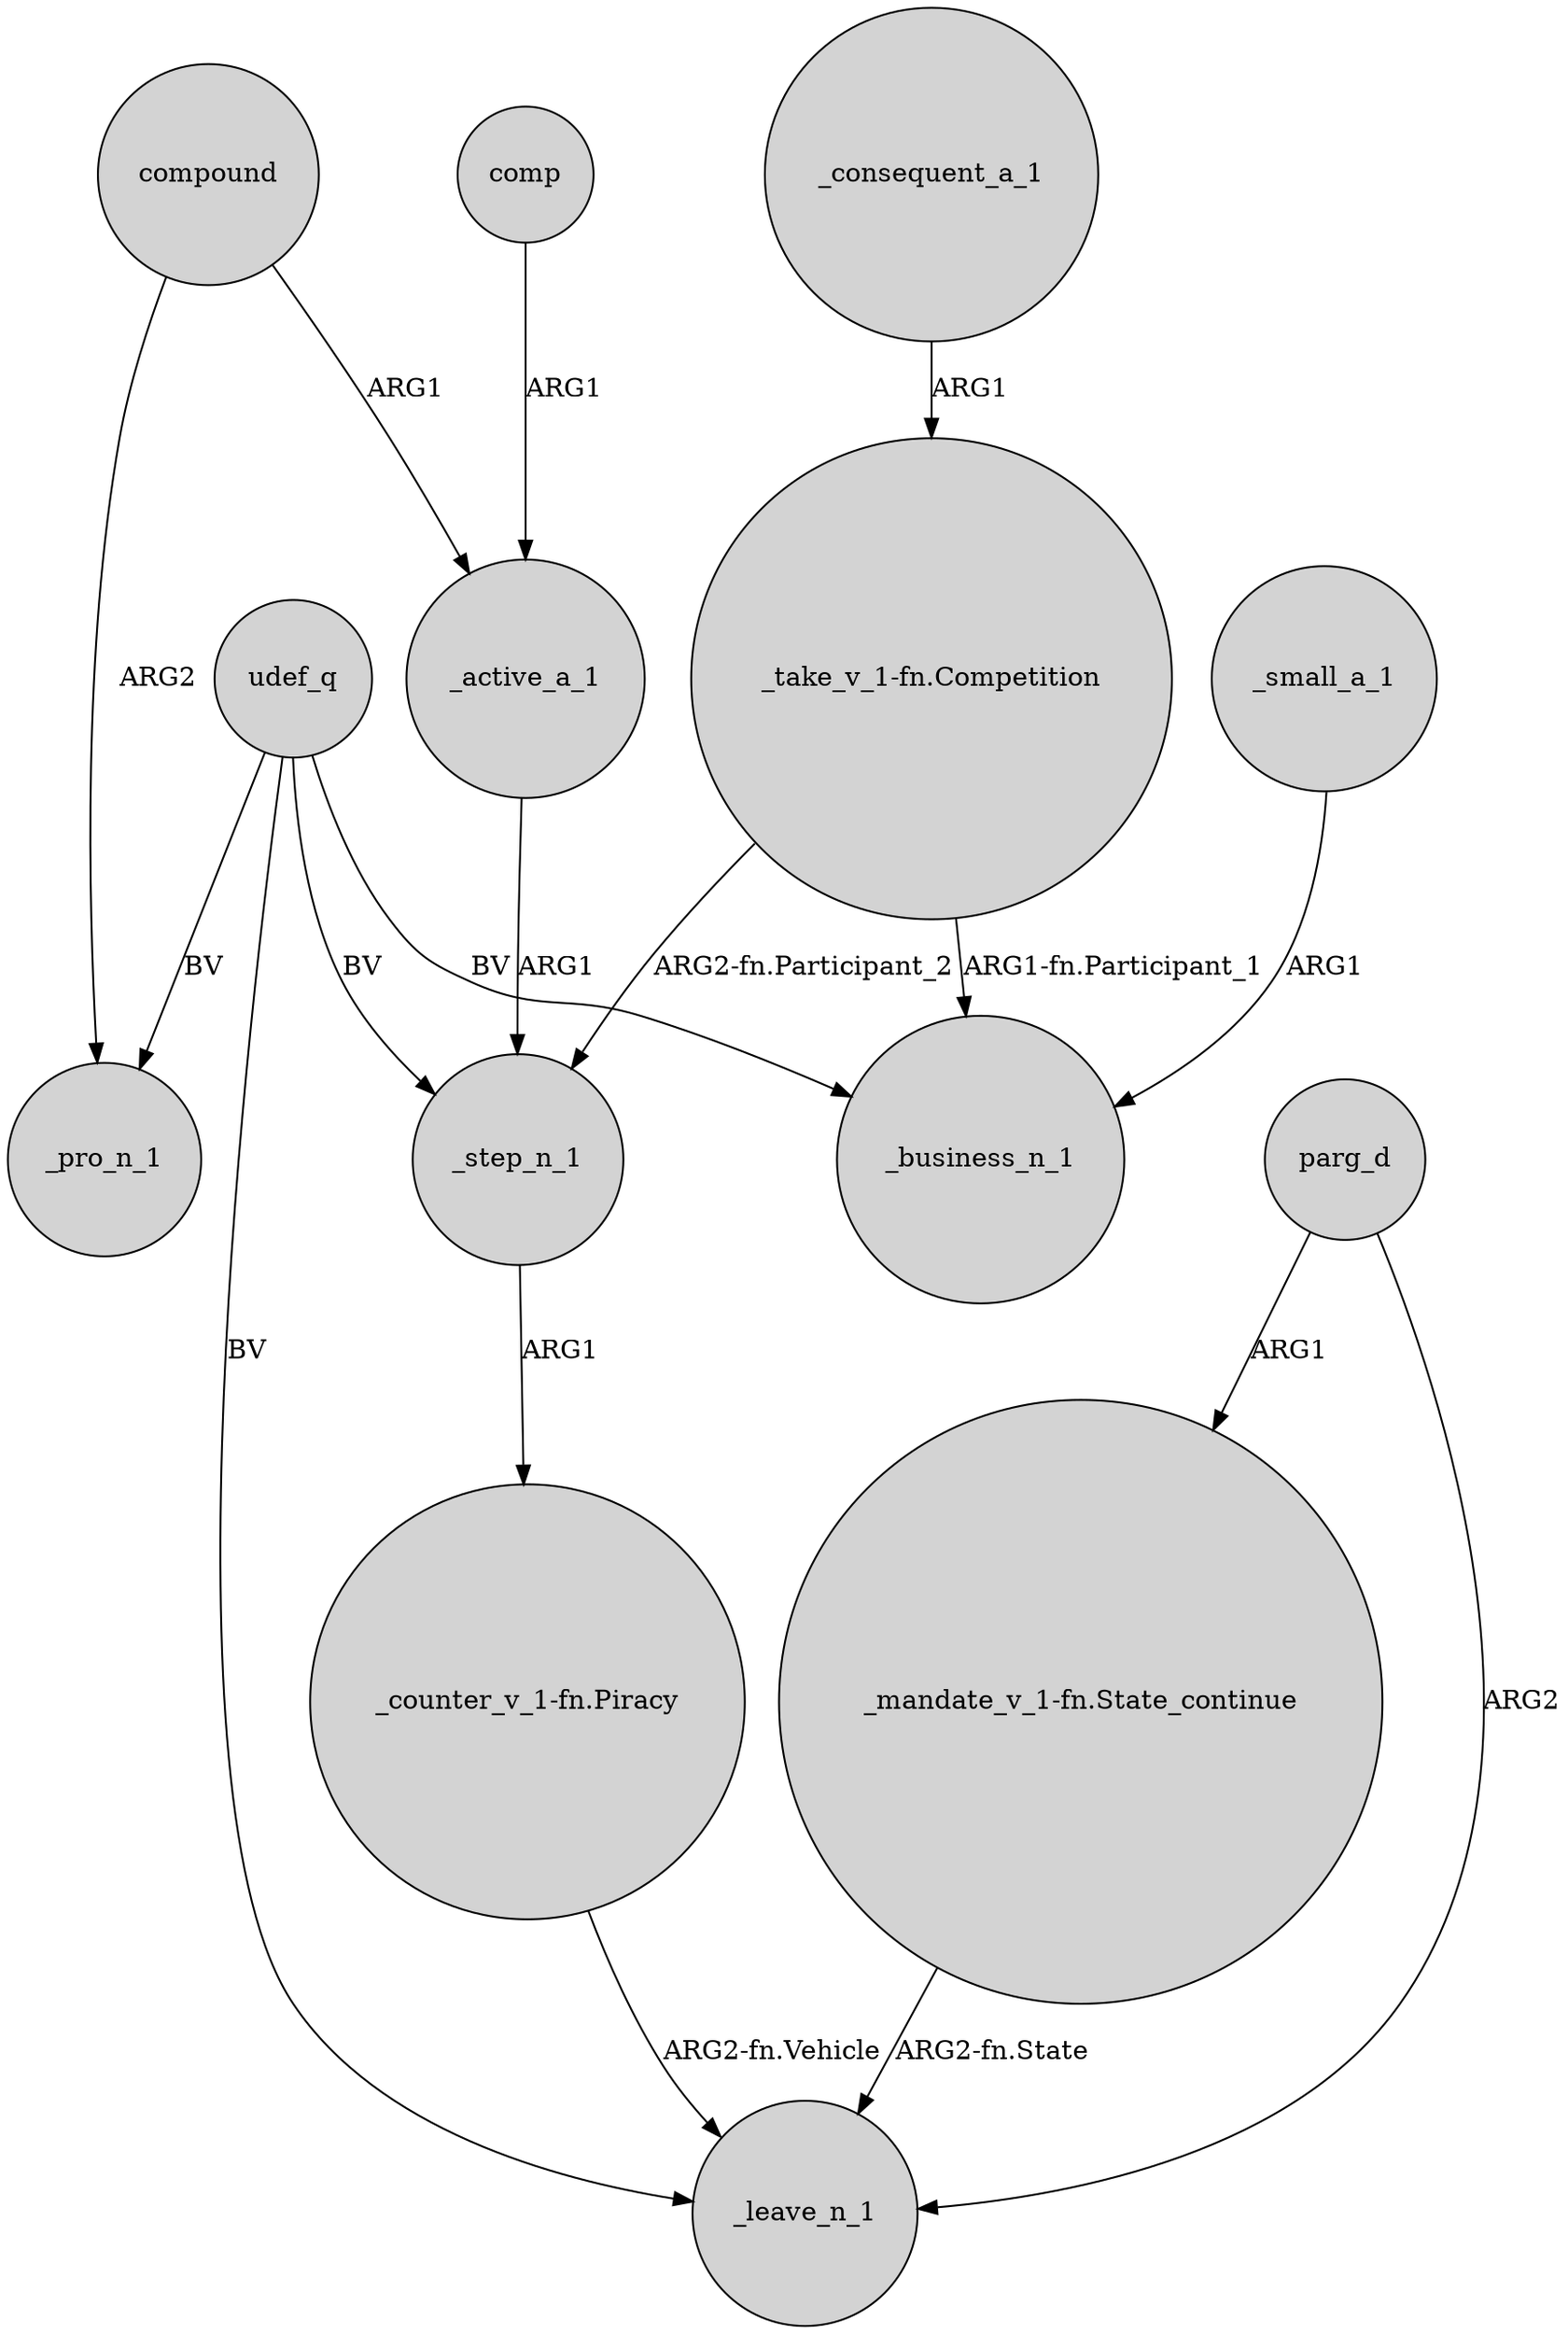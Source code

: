 digraph {
	node [shape=circle style=filled]
	"_mandate_v_1-fn.State_continue" -> _leave_n_1 [label="ARG2-fn.State"]
	compound -> _active_a_1 [label=ARG1]
	udef_q -> _leave_n_1 [label=BV]
	"_counter_v_1-fn.Piracy" -> _leave_n_1 [label="ARG2-fn.Vehicle"]
	_step_n_1 -> "_counter_v_1-fn.Piracy" [label=ARG1]
	udef_q -> _business_n_1 [label=BV]
	_small_a_1 -> _business_n_1 [label=ARG1]
	_consequent_a_1 -> "_take_v_1-fn.Competition" [label=ARG1]
	"_take_v_1-fn.Competition" -> _step_n_1 [label="ARG2-fn.Participant_2"]
	parg_d -> "_mandate_v_1-fn.State_continue" [label=ARG1]
	parg_d -> _leave_n_1 [label=ARG2]
	compound -> _pro_n_1 [label=ARG2]
	udef_q -> _pro_n_1 [label=BV]
	udef_q -> _step_n_1 [label=BV]
	comp -> _active_a_1 [label=ARG1]
	"_take_v_1-fn.Competition" -> _business_n_1 [label="ARG1-fn.Participant_1"]
	_active_a_1 -> _step_n_1 [label=ARG1]
}
